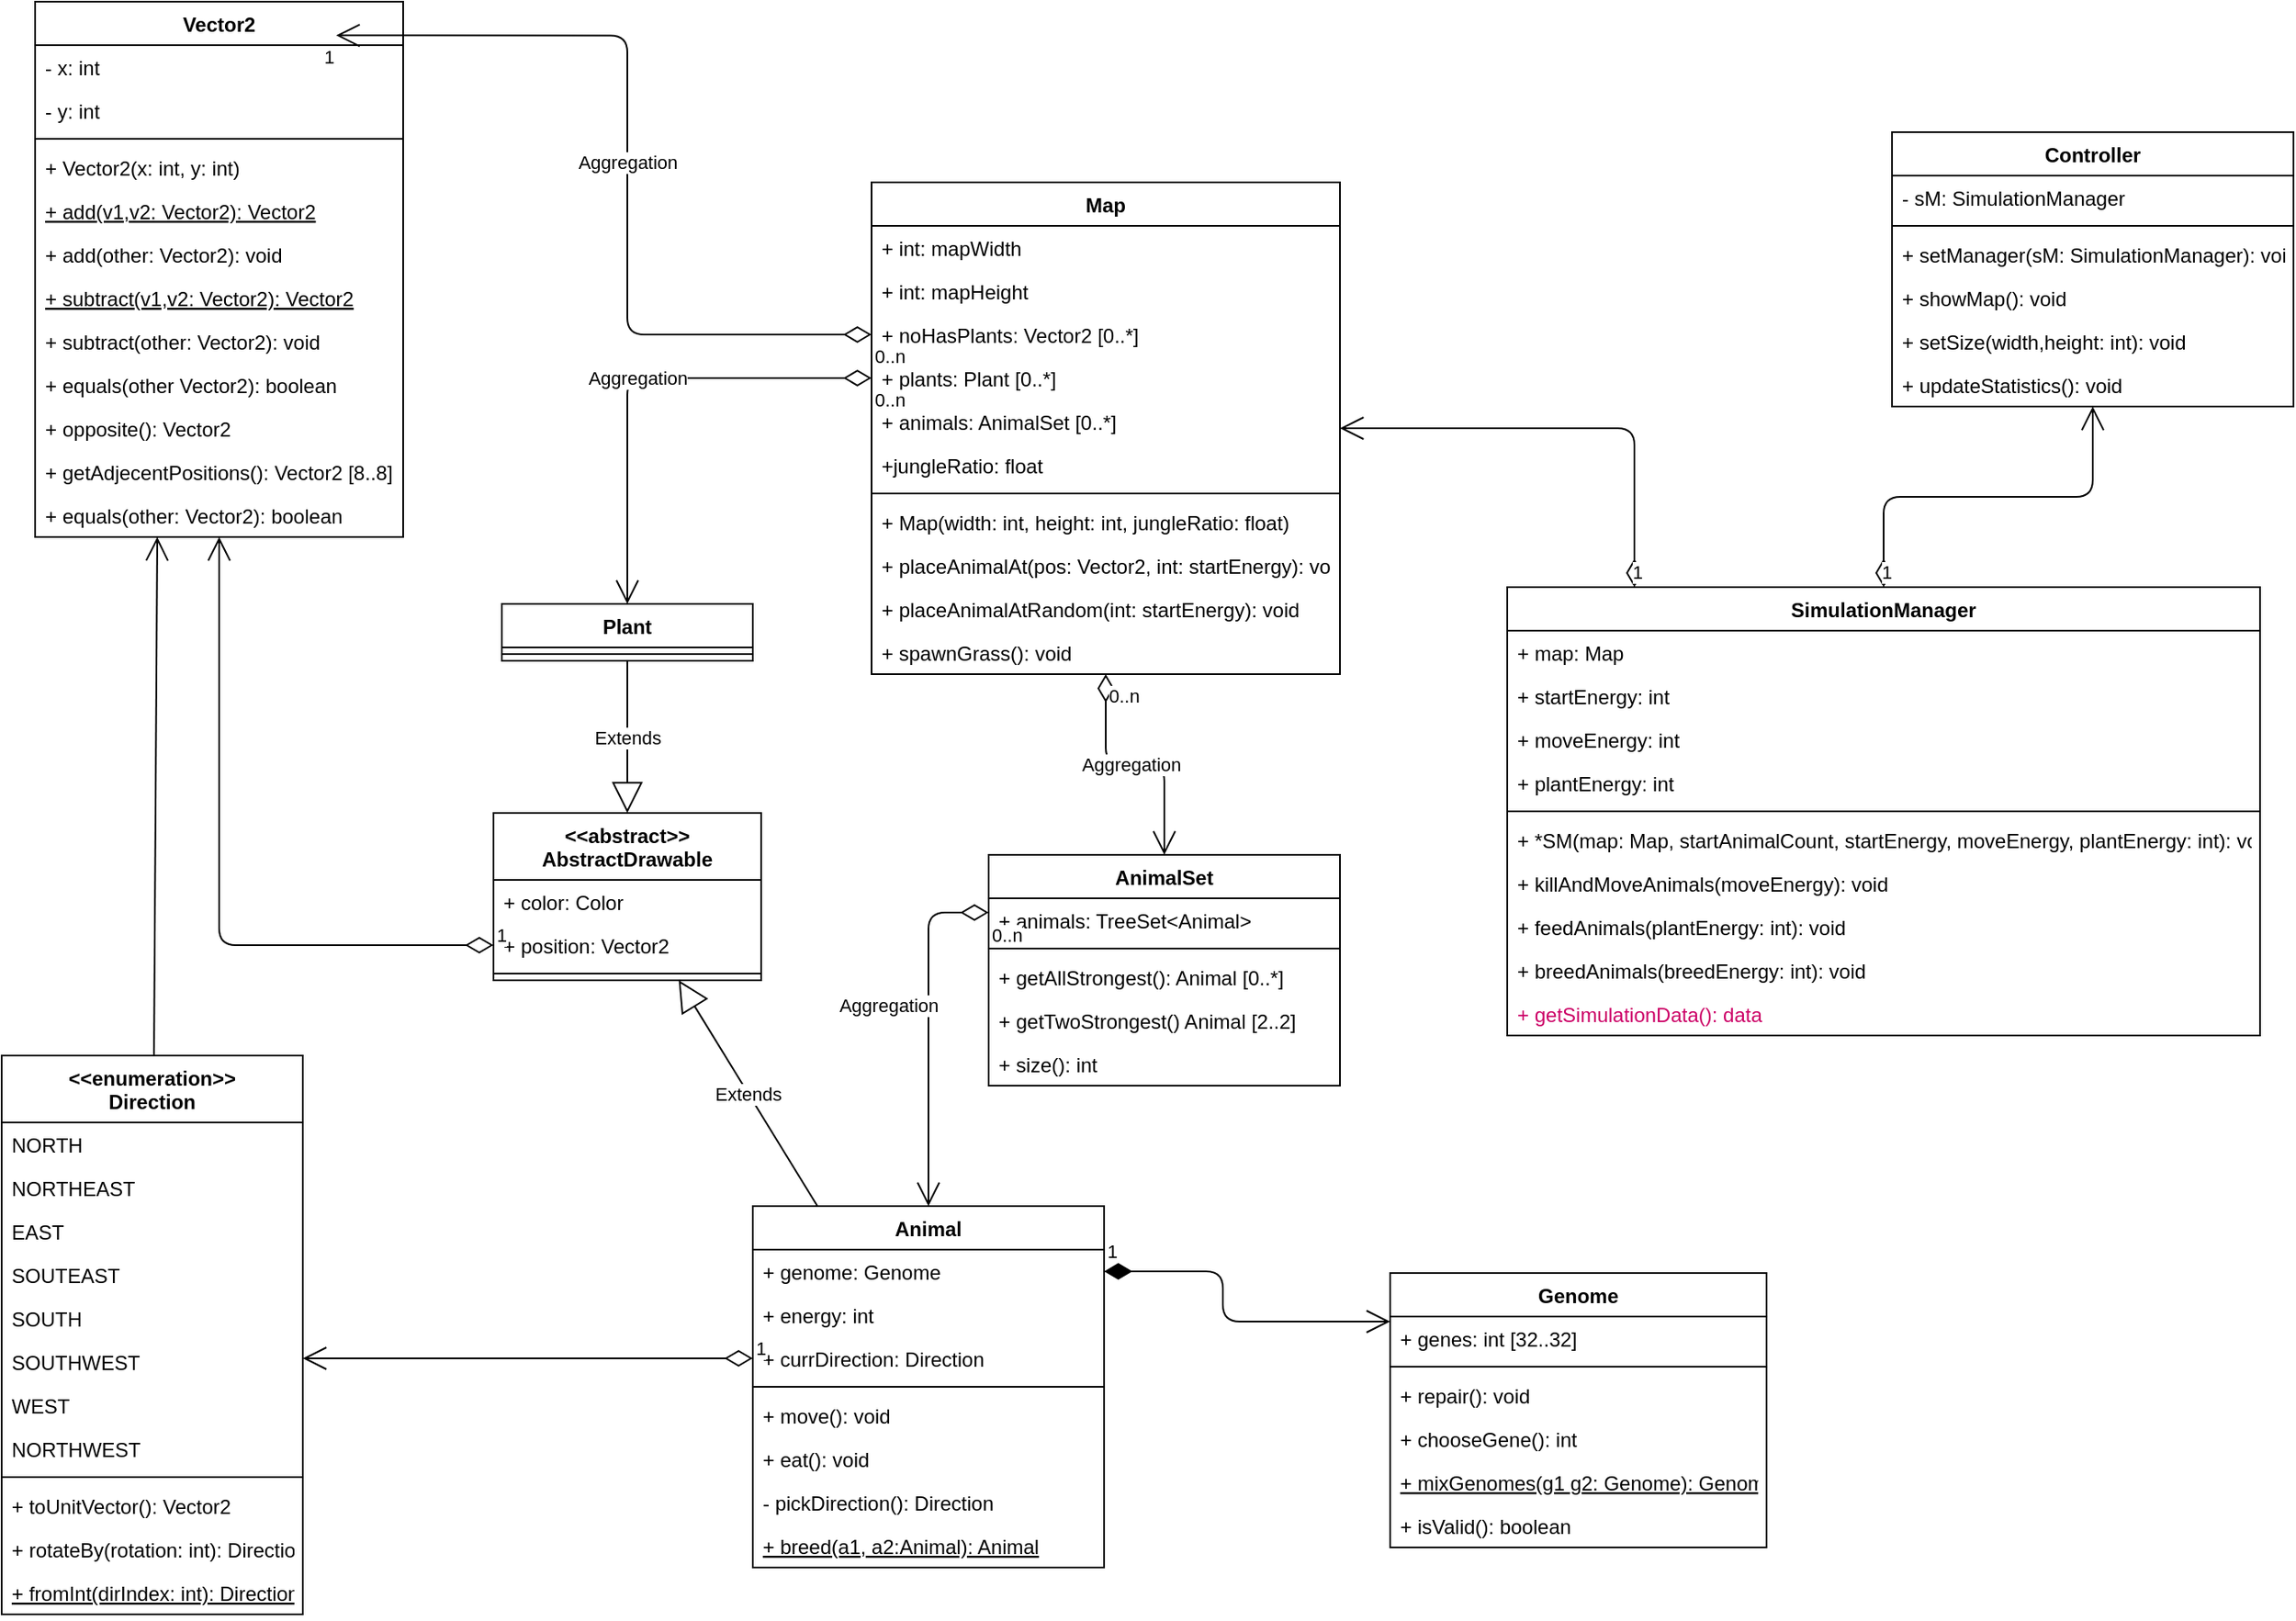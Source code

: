 <mxfile version="13.10.9" type="github">
  <diagram id="C5RBs43oDa-KdzZeNtuy" name="Page-1">
    <mxGraphModel dx="1772" dy="958" grid="1" gridSize="10" guides="1" tooltips="1" connect="1" arrows="1" fold="1" page="1" pageScale="1" pageWidth="827" pageHeight="1169" math="0" shadow="0">
      <root>
        <mxCell id="WIyWlLk6GJQsqaUBKTNV-0" />
        <mxCell id="WIyWlLk6GJQsqaUBKTNV-1" parent="WIyWlLk6GJQsqaUBKTNV-0" />
        <mxCell id="9bD5MFyW7w3_eK-m6E7X-30" value="Animal" style="swimlane;fontStyle=1;align=center;verticalAlign=top;childLayout=stackLayout;horizontal=1;startSize=26;horizontalStack=0;resizeParent=1;resizeParentMax=0;resizeLast=0;collapsible=1;marginBottom=0;rounded=0;shadow=0;glass=0;sketch=0;" parent="WIyWlLk6GJQsqaUBKTNV-1" vertex="1">
          <mxGeometry x="489" y="720" width="210" height="216" as="geometry" />
        </mxCell>
        <mxCell id="9bD5MFyW7w3_eK-m6E7X-31" value="+ genome: Genome&#xa;" style="text;strokeColor=none;fillColor=none;align=left;verticalAlign=top;spacingLeft=4;spacingRight=4;overflow=hidden;rotatable=0;points=[[0,0.5],[1,0.5]];portConstraint=eastwest;" parent="9bD5MFyW7w3_eK-m6E7X-30" vertex="1">
          <mxGeometry y="26" width="210" height="26" as="geometry" />
        </mxCell>
        <mxCell id="9bD5MFyW7w3_eK-m6E7X-10" value="+ energy: int" style="text;strokeColor=none;fillColor=none;align=left;verticalAlign=top;spacingLeft=4;spacingRight=4;overflow=hidden;rotatable=0;points=[[0,0.5],[1,0.5]];portConstraint=eastwest;" parent="9bD5MFyW7w3_eK-m6E7X-30" vertex="1">
          <mxGeometry y="52" width="210" height="26" as="geometry" />
        </mxCell>
        <mxCell id="9bD5MFyW7w3_eK-m6E7X-11" value="+ currDirection: Direction" style="text;strokeColor=none;fillColor=none;align=left;verticalAlign=top;spacingLeft=4;spacingRight=4;overflow=hidden;rotatable=0;points=[[0,0.5],[1,0.5]];portConstraint=eastwest;" parent="9bD5MFyW7w3_eK-m6E7X-30" vertex="1">
          <mxGeometry y="78" width="210" height="26" as="geometry" />
        </mxCell>
        <mxCell id="9bD5MFyW7w3_eK-m6E7X-32" value="" style="line;strokeWidth=1;fillColor=none;align=left;verticalAlign=middle;spacingTop=-1;spacingLeft=3;spacingRight=3;rotatable=0;labelPosition=right;points=[];portConstraint=eastwest;" parent="9bD5MFyW7w3_eK-m6E7X-30" vertex="1">
          <mxGeometry y="104" width="210" height="8" as="geometry" />
        </mxCell>
        <mxCell id="9bD5MFyW7w3_eK-m6E7X-35" value="+ move(): void" style="text;strokeColor=none;fillColor=none;align=left;verticalAlign=top;spacingLeft=4;spacingRight=4;overflow=hidden;rotatable=0;points=[[0,0.5],[1,0.5]];portConstraint=eastwest;" parent="9bD5MFyW7w3_eK-m6E7X-30" vertex="1">
          <mxGeometry y="112" width="210" height="26" as="geometry" />
        </mxCell>
        <mxCell id="zN970uJy4WLvNVWKptZo-13" value="+ eat(): void" style="text;strokeColor=none;fillColor=none;align=left;verticalAlign=top;spacingLeft=4;spacingRight=4;overflow=hidden;rotatable=0;points=[[0,0.5],[1,0.5]];portConstraint=eastwest;" parent="9bD5MFyW7w3_eK-m6E7X-30" vertex="1">
          <mxGeometry y="138" width="210" height="26" as="geometry" />
        </mxCell>
        <mxCell id="UQbBmAI9lPM3-o1fwpwT-4" value="- pickDirection(): Direction" style="text;strokeColor=none;fillColor=none;align=left;verticalAlign=top;spacingLeft=4;spacingRight=4;overflow=hidden;rotatable=0;points=[[0,0.5],[1,0.5]];portConstraint=eastwest;fontStyle=0" parent="9bD5MFyW7w3_eK-m6E7X-30" vertex="1">
          <mxGeometry y="164" width="210" height="26" as="geometry" />
        </mxCell>
        <mxCell id="zN970uJy4WLvNVWKptZo-14" value="+ breed(a1, a2:Animal): Animal" style="text;strokeColor=none;fillColor=none;align=left;verticalAlign=top;spacingLeft=4;spacingRight=4;overflow=hidden;rotatable=0;points=[[0,0.5],[1,0.5]];portConstraint=eastwest;fontStyle=4" parent="9bD5MFyW7w3_eK-m6E7X-30" vertex="1">
          <mxGeometry y="190" width="210" height="26" as="geometry" />
        </mxCell>
        <mxCell id="9bD5MFyW7w3_eK-m6E7X-36" value="Plant" style="swimlane;fontStyle=1;align=center;verticalAlign=top;childLayout=stackLayout;horizontal=1;startSize=26;horizontalStack=0;resizeParent=1;resizeParentMax=0;resizeLast=0;collapsible=1;marginBottom=0;rounded=0;shadow=0;glass=0;sketch=0;" parent="WIyWlLk6GJQsqaUBKTNV-1" vertex="1">
          <mxGeometry x="339" y="360" width="150" height="34" as="geometry" />
        </mxCell>
        <mxCell id="9bD5MFyW7w3_eK-m6E7X-38" value="" style="line;strokeWidth=1;fillColor=none;align=left;verticalAlign=middle;spacingTop=-1;spacingLeft=3;spacingRight=3;rotatable=0;labelPosition=right;points=[];portConstraint=eastwest;" parent="9bD5MFyW7w3_eK-m6E7X-36" vertex="1">
          <mxGeometry y="26" width="150" height="8" as="geometry" />
        </mxCell>
        <mxCell id="zN970uJy4WLvNVWKptZo-4" value="&lt;&lt;enumeration&gt;&gt;&#xa;Direction" style="swimlane;fontStyle=1;childLayout=stackLayout;horizontal=1;startSize=40;fillColor=none;horizontalStack=0;resizeParent=1;resizeParentMax=0;resizeLast=0;collapsible=1;marginBottom=0;" parent="WIyWlLk6GJQsqaUBKTNV-1" vertex="1">
          <mxGeometry x="40" y="630" width="180" height="334" as="geometry" />
        </mxCell>
        <mxCell id="zN970uJy4WLvNVWKptZo-5" value="NORTH" style="text;strokeColor=none;fillColor=none;align=left;verticalAlign=top;spacingLeft=4;spacingRight=4;overflow=hidden;rotatable=0;points=[[0,0.5],[1,0.5]];portConstraint=eastwest;" parent="zN970uJy4WLvNVWKptZo-4" vertex="1">
          <mxGeometry y="40" width="180" height="26" as="geometry" />
        </mxCell>
        <mxCell id="zN970uJy4WLvNVWKptZo-6" value="NORTHEAST" style="text;strokeColor=none;fillColor=none;align=left;verticalAlign=top;spacingLeft=4;spacingRight=4;overflow=hidden;rotatable=0;points=[[0,0.5],[1,0.5]];portConstraint=eastwest;" parent="zN970uJy4WLvNVWKptZo-4" vertex="1">
          <mxGeometry y="66" width="180" height="26" as="geometry" />
        </mxCell>
        <mxCell id="zN970uJy4WLvNVWKptZo-7" value="EAST" style="text;strokeColor=none;fillColor=none;align=left;verticalAlign=top;spacingLeft=4;spacingRight=4;overflow=hidden;rotatable=0;points=[[0,0.5],[1,0.5]];portConstraint=eastwest;" parent="zN970uJy4WLvNVWKptZo-4" vertex="1">
          <mxGeometry y="92" width="180" height="26" as="geometry" />
        </mxCell>
        <mxCell id="zN970uJy4WLvNVWKptZo-8" value="SOUTEAST" style="text;strokeColor=none;fillColor=none;align=left;verticalAlign=top;spacingLeft=4;spacingRight=4;overflow=hidden;rotatable=0;points=[[0,0.5],[1,0.5]];portConstraint=eastwest;" parent="zN970uJy4WLvNVWKptZo-4" vertex="1">
          <mxGeometry y="118" width="180" height="26" as="geometry" />
        </mxCell>
        <mxCell id="zN970uJy4WLvNVWKptZo-9" value="SOUTH" style="text;strokeColor=none;fillColor=none;align=left;verticalAlign=top;spacingLeft=4;spacingRight=4;overflow=hidden;rotatable=0;points=[[0,0.5],[1,0.5]];portConstraint=eastwest;" parent="zN970uJy4WLvNVWKptZo-4" vertex="1">
          <mxGeometry y="144" width="180" height="26" as="geometry" />
        </mxCell>
        <mxCell id="zN970uJy4WLvNVWKptZo-10" value="SOUTHWEST&#xa;" style="text;strokeColor=none;fillColor=none;align=left;verticalAlign=top;spacingLeft=4;spacingRight=4;overflow=hidden;rotatable=0;points=[[0,0.5],[1,0.5]];portConstraint=eastwest;" parent="zN970uJy4WLvNVWKptZo-4" vertex="1">
          <mxGeometry y="170" width="180" height="26" as="geometry" />
        </mxCell>
        <mxCell id="zN970uJy4WLvNVWKptZo-11" value="WEST" style="text;strokeColor=none;fillColor=none;align=left;verticalAlign=top;spacingLeft=4;spacingRight=4;overflow=hidden;rotatable=0;points=[[0,0.5],[1,0.5]];portConstraint=eastwest;" parent="zN970uJy4WLvNVWKptZo-4" vertex="1">
          <mxGeometry y="196" width="180" height="26" as="geometry" />
        </mxCell>
        <mxCell id="zN970uJy4WLvNVWKptZo-12" value="NORTHWEST" style="text;strokeColor=none;fillColor=none;align=left;verticalAlign=top;spacingLeft=4;spacingRight=4;overflow=hidden;rotatable=0;points=[[0,0.5],[1,0.5]];portConstraint=eastwest;" parent="zN970uJy4WLvNVWKptZo-4" vertex="1">
          <mxGeometry y="222" width="180" height="26" as="geometry" />
        </mxCell>
        <mxCell id="zN970uJy4WLvNVWKptZo-42" value="" style="line;strokeWidth=1;fillColor=none;align=left;verticalAlign=middle;spacingTop=-1;spacingLeft=3;spacingRight=3;rotatable=0;labelPosition=right;points=[];portConstraint=eastwest;" parent="zN970uJy4WLvNVWKptZo-4" vertex="1">
          <mxGeometry y="248" width="180" height="8" as="geometry" />
        </mxCell>
        <mxCell id="zN970uJy4WLvNVWKptZo-43" value="+ toUnitVector(): Vector2" style="text;strokeColor=none;fillColor=none;align=left;verticalAlign=top;spacingLeft=4;spacingRight=4;overflow=hidden;rotatable=0;points=[[0,0.5],[1,0.5]];portConstraint=eastwest;" parent="zN970uJy4WLvNVWKptZo-4" vertex="1">
          <mxGeometry y="256" width="180" height="26" as="geometry" />
        </mxCell>
        <mxCell id="zN970uJy4WLvNVWKptZo-83" value="+ rotateBy(rotation: int): Direction" style="text;strokeColor=none;fillColor=none;align=left;verticalAlign=top;spacingLeft=4;spacingRight=4;overflow=hidden;rotatable=0;points=[[0,0.5],[1,0.5]];portConstraint=eastwest;" parent="zN970uJy4WLvNVWKptZo-4" vertex="1">
          <mxGeometry y="282" width="180" height="26" as="geometry" />
        </mxCell>
        <mxCell id="BZ-KDEU_Bz37UOXqLRJr-1" value="+ fromInt(dirIndex: int): Direction" style="text;strokeColor=none;fillColor=none;align=left;verticalAlign=top;spacingLeft=4;spacingRight=4;overflow=hidden;rotatable=0;points=[[0,0.5],[1,0.5]];portConstraint=eastwest;fontStyle=4" parent="zN970uJy4WLvNVWKptZo-4" vertex="1">
          <mxGeometry y="308" width="180" height="26" as="geometry" />
        </mxCell>
        <mxCell id="zN970uJy4WLvNVWKptZo-15" value="&lt;&lt;abstract&gt;&gt;&#xa;AbstractDrawable&#xa;" style="swimlane;fontStyle=1;align=center;verticalAlign=top;childLayout=stackLayout;horizontal=1;startSize=40;horizontalStack=0;resizeParent=1;resizeParentMax=0;resizeLast=0;collapsible=1;marginBottom=0;" parent="WIyWlLk6GJQsqaUBKTNV-1" vertex="1">
          <mxGeometry x="334" y="485" width="160" height="100" as="geometry" />
        </mxCell>
        <mxCell id="zN970uJy4WLvNVWKptZo-16" value="+ color: Color" style="text;strokeColor=none;fillColor=none;align=left;verticalAlign=top;spacingLeft=4;spacingRight=4;overflow=hidden;rotatable=0;points=[[0,0.5],[1,0.5]];portConstraint=eastwest;" parent="zN970uJy4WLvNVWKptZo-15" vertex="1">
          <mxGeometry y="40" width="160" height="26" as="geometry" />
        </mxCell>
        <mxCell id="zN970uJy4WLvNVWKptZo-20" value="+ position: Vector2" style="text;strokeColor=none;fillColor=none;align=left;verticalAlign=top;spacingLeft=4;spacingRight=4;overflow=hidden;rotatable=0;points=[[0,0.5],[1,0.5]];portConstraint=eastwest;" parent="zN970uJy4WLvNVWKptZo-15" vertex="1">
          <mxGeometry y="66" width="160" height="26" as="geometry" />
        </mxCell>
        <mxCell id="zN970uJy4WLvNVWKptZo-17" value="" style="line;strokeWidth=1;fillColor=none;align=left;verticalAlign=middle;spacingTop=-1;spacingLeft=3;spacingRight=3;rotatable=0;labelPosition=right;points=[];portConstraint=eastwest;" parent="zN970uJy4WLvNVWKptZo-15" vertex="1">
          <mxGeometry y="92" width="160" height="8" as="geometry" />
        </mxCell>
        <mxCell id="zN970uJy4WLvNVWKptZo-22" value="Extends" style="endArrow=block;endSize=16;endFill=0;html=1;" parent="WIyWlLk6GJQsqaUBKTNV-1" source="9bD5MFyW7w3_eK-m6E7X-30" target="zN970uJy4WLvNVWKptZo-15" edge="1">
          <mxGeometry width="160" relative="1" as="geometry">
            <mxPoint x="700" y="310" as="sourcePoint" />
            <mxPoint x="720" y="340" as="targetPoint" />
          </mxGeometry>
        </mxCell>
        <mxCell id="zN970uJy4WLvNVWKptZo-23" value="Extends" style="endArrow=block;endSize=16;endFill=0;html=1;" parent="WIyWlLk6GJQsqaUBKTNV-1" source="9bD5MFyW7w3_eK-m6E7X-36" target="zN970uJy4WLvNVWKptZo-15" edge="1">
          <mxGeometry width="160" relative="1" as="geometry">
            <mxPoint x="490" y="270" as="sourcePoint" />
            <mxPoint x="540" y="289" as="targetPoint" />
          </mxGeometry>
        </mxCell>
        <mxCell id="zN970uJy4WLvNVWKptZo-24" value="1" style="endArrow=open;html=1;endSize=12;startArrow=diamondThin;startSize=14;startFill=0;edgeStyle=orthogonalEdgeStyle;align=left;verticalAlign=bottom;" parent="WIyWlLk6GJQsqaUBKTNV-1" source="9bD5MFyW7w3_eK-m6E7X-30" target="zN970uJy4WLvNVWKptZo-4" edge="1">
          <mxGeometry x="-1" y="3" relative="1" as="geometry">
            <mxPoint x="390" y="480" as="sourcePoint" />
            <mxPoint x="550" y="480" as="targetPoint" />
            <Array as="points">
              <mxPoint x="270" y="811" />
              <mxPoint x="270" y="811" />
            </Array>
          </mxGeometry>
        </mxCell>
        <mxCell id="zN970uJy4WLvNVWKptZo-25" value="Map" style="swimlane;fontStyle=1;align=center;verticalAlign=top;childLayout=stackLayout;horizontal=1;startSize=26;horizontalStack=0;resizeParent=1;resizeParentMax=0;resizeLast=0;collapsible=1;marginBottom=0;" parent="WIyWlLk6GJQsqaUBKTNV-1" vertex="1">
          <mxGeometry x="560" y="108" width="280" height="294" as="geometry" />
        </mxCell>
        <mxCell id="zN970uJy4WLvNVWKptZo-30" value="+ int: mapWidth" style="text;strokeColor=none;fillColor=none;align=left;verticalAlign=top;spacingLeft=4;spacingRight=4;overflow=hidden;rotatable=0;points=[[0,0.5],[1,0.5]];portConstraint=eastwest;" parent="zN970uJy4WLvNVWKptZo-25" vertex="1">
          <mxGeometry y="26" width="280" height="26" as="geometry" />
        </mxCell>
        <mxCell id="zN970uJy4WLvNVWKptZo-31" value="+ int: mapHeight" style="text;strokeColor=none;fillColor=none;align=left;verticalAlign=top;spacingLeft=4;spacingRight=4;overflow=hidden;rotatable=0;points=[[0,0.5],[1,0.5]];portConstraint=eastwest;" parent="zN970uJy4WLvNVWKptZo-25" vertex="1">
          <mxGeometry y="52" width="280" height="26" as="geometry" />
        </mxCell>
        <mxCell id="UQbBmAI9lPM3-o1fwpwT-17" value="+ noHasPlants: Vector2 [0..*]" style="text;strokeColor=none;fillColor=none;align=left;verticalAlign=top;spacingLeft=4;spacingRight=4;overflow=hidden;rotatable=0;points=[[0,0.5],[1,0.5]];portConstraint=eastwest;" parent="zN970uJy4WLvNVWKptZo-25" vertex="1">
          <mxGeometry y="78" width="280" height="26" as="geometry" />
        </mxCell>
        <mxCell id="zN970uJy4WLvNVWKptZo-61" value="+ plants: Plant [0..*]" style="text;strokeColor=none;fillColor=none;align=left;verticalAlign=top;spacingLeft=4;spacingRight=4;overflow=hidden;rotatable=0;points=[[0,0.5],[1,0.5]];portConstraint=eastwest;" parent="zN970uJy4WLvNVWKptZo-25" vertex="1">
          <mxGeometry y="104" width="280" height="26" as="geometry" />
        </mxCell>
        <mxCell id="zN970uJy4WLvNVWKptZo-60" value="+ animals: AnimalSet [0..*]" style="text;strokeColor=none;fillColor=none;align=left;verticalAlign=top;spacingLeft=4;spacingRight=4;overflow=hidden;rotatable=0;points=[[0,0.5],[1,0.5]];portConstraint=eastwest;" parent="zN970uJy4WLvNVWKptZo-25" vertex="1">
          <mxGeometry y="130" width="280" height="26" as="geometry" />
        </mxCell>
        <mxCell id="zN970uJy4WLvNVWKptZo-32" value="+jungleRatio: float" style="text;strokeColor=none;fillColor=none;align=left;verticalAlign=top;spacingLeft=4;spacingRight=4;overflow=hidden;rotatable=0;points=[[0,0.5],[1,0.5]];portConstraint=eastwest;" parent="zN970uJy4WLvNVWKptZo-25" vertex="1">
          <mxGeometry y="156" width="280" height="26" as="geometry" />
        </mxCell>
        <mxCell id="zN970uJy4WLvNVWKptZo-27" value="" style="line;strokeWidth=1;fillColor=none;align=left;verticalAlign=middle;spacingTop=-1;spacingLeft=3;spacingRight=3;rotatable=0;labelPosition=right;points=[];portConstraint=eastwest;" parent="zN970uJy4WLvNVWKptZo-25" vertex="1">
          <mxGeometry y="182" width="280" height="8" as="geometry" />
        </mxCell>
        <mxCell id="zN970uJy4WLvNVWKptZo-28" value="+ Map(width: int, height: int, jungleRatio: float)" style="text;strokeColor=none;fillColor=none;align=left;verticalAlign=top;spacingLeft=4;spacingRight=4;overflow=hidden;rotatable=0;points=[[0,0.5],[1,0.5]];portConstraint=eastwest;" parent="zN970uJy4WLvNVWKptZo-25" vertex="1">
          <mxGeometry y="190" width="280" height="26" as="geometry" />
        </mxCell>
        <mxCell id="zN970uJy4WLvNVWKptZo-65" value="+ placeAnimalAt(pos: Vector2, int: startEnergy): void" style="text;strokeColor=none;fillColor=none;align=left;verticalAlign=top;spacingLeft=4;spacingRight=4;overflow=hidden;rotatable=0;points=[[0,0.5],[1,0.5]];portConstraint=eastwest;" parent="zN970uJy4WLvNVWKptZo-25" vertex="1">
          <mxGeometry y="216" width="280" height="26" as="geometry" />
        </mxCell>
        <mxCell id="BZ-KDEU_Bz37UOXqLRJr-6" value="+ placeAnimalAtRandom(int: startEnergy): void" style="text;strokeColor=none;fillColor=none;align=left;verticalAlign=top;spacingLeft=4;spacingRight=4;overflow=hidden;rotatable=0;points=[[0,0.5],[1,0.5]];portConstraint=eastwest;" parent="zN970uJy4WLvNVWKptZo-25" vertex="1">
          <mxGeometry y="242" width="280" height="26" as="geometry" />
        </mxCell>
        <mxCell id="zN970uJy4WLvNVWKptZo-66" value="+ spawnGrass(): void" style="text;strokeColor=none;fillColor=none;align=left;verticalAlign=top;spacingLeft=4;spacingRight=4;overflow=hidden;rotatable=0;points=[[0,0.5],[1,0.5]];portConstraint=eastwest;" parent="zN970uJy4WLvNVWKptZo-25" vertex="1">
          <mxGeometry y="268" width="280" height="26" as="geometry" />
        </mxCell>
        <mxCell id="zN970uJy4WLvNVWKptZo-33" value="Vector2" style="swimlane;fontStyle=1;align=center;verticalAlign=top;childLayout=stackLayout;horizontal=1;startSize=26;horizontalStack=0;resizeParent=1;resizeParentMax=0;resizeLast=0;collapsible=1;marginBottom=0;" parent="WIyWlLk6GJQsqaUBKTNV-1" vertex="1">
          <mxGeometry x="60" width="220" height="320" as="geometry" />
        </mxCell>
        <mxCell id="zN970uJy4WLvNVWKptZo-34" value="- x: int" style="text;strokeColor=none;fillColor=none;align=left;verticalAlign=top;spacingLeft=4;spacingRight=4;overflow=hidden;rotatable=0;points=[[0,0.5],[1,0.5]];portConstraint=eastwest;" parent="zN970uJy4WLvNVWKptZo-33" vertex="1">
          <mxGeometry y="26" width="220" height="26" as="geometry" />
        </mxCell>
        <mxCell id="zN970uJy4WLvNVWKptZo-37" value="- y: int" style="text;strokeColor=none;fillColor=none;align=left;verticalAlign=top;spacingLeft=4;spacingRight=4;overflow=hidden;rotatable=0;points=[[0,0.5],[1,0.5]];portConstraint=eastwest;" parent="zN970uJy4WLvNVWKptZo-33" vertex="1">
          <mxGeometry y="52" width="220" height="26" as="geometry" />
        </mxCell>
        <mxCell id="zN970uJy4WLvNVWKptZo-35" value="" style="line;strokeWidth=1;fillColor=none;align=left;verticalAlign=middle;spacingTop=-1;spacingLeft=3;spacingRight=3;rotatable=0;labelPosition=right;points=[];portConstraint=eastwest;" parent="zN970uJy4WLvNVWKptZo-33" vertex="1">
          <mxGeometry y="78" width="220" height="8" as="geometry" />
        </mxCell>
        <mxCell id="zN970uJy4WLvNVWKptZo-36" value="+ Vector2(x: int, y: int)" style="text;strokeColor=none;fillColor=none;align=left;verticalAlign=top;spacingLeft=4;spacingRight=4;overflow=hidden;rotatable=0;points=[[0,0.5],[1,0.5]];portConstraint=eastwest;" parent="zN970uJy4WLvNVWKptZo-33" vertex="1">
          <mxGeometry y="86" width="220" height="26" as="geometry" />
        </mxCell>
        <mxCell id="BZ-KDEU_Bz37UOXqLRJr-3" value="+ add(v1,v2: Vector2): Vector2" style="text;strokeColor=none;fillColor=none;align=left;verticalAlign=top;spacingLeft=4;spacingRight=4;overflow=hidden;rotatable=0;points=[[0,0.5],[1,0.5]];portConstraint=eastwest;fontStyle=4" parent="zN970uJy4WLvNVWKptZo-33" vertex="1">
          <mxGeometry y="112" width="220" height="26" as="geometry" />
        </mxCell>
        <mxCell id="zN970uJy4WLvNVWKptZo-38" value="+ add(other: Vector2): void" style="text;strokeColor=none;fillColor=none;align=left;verticalAlign=top;spacingLeft=4;spacingRight=4;overflow=hidden;rotatable=0;points=[[0,0.5],[1,0.5]];portConstraint=eastwest;" parent="zN970uJy4WLvNVWKptZo-33" vertex="1">
          <mxGeometry y="138" width="220" height="26" as="geometry" />
        </mxCell>
        <mxCell id="BZ-KDEU_Bz37UOXqLRJr-4" value="+ subtract(v1,v2: Vector2): Vector2" style="text;strokeColor=none;fillColor=none;align=left;verticalAlign=top;spacingLeft=4;spacingRight=4;overflow=hidden;rotatable=0;points=[[0,0.5],[1,0.5]];portConstraint=eastwest;fontStyle=4" parent="zN970uJy4WLvNVWKptZo-33" vertex="1">
          <mxGeometry y="164" width="220" height="26" as="geometry" />
        </mxCell>
        <mxCell id="zN970uJy4WLvNVWKptZo-39" value="+ subtract(other: Vector2): void" style="text;strokeColor=none;fillColor=none;align=left;verticalAlign=top;spacingLeft=4;spacingRight=4;overflow=hidden;rotatable=0;points=[[0,0.5],[1,0.5]];portConstraint=eastwest;" parent="zN970uJy4WLvNVWKptZo-33" vertex="1">
          <mxGeometry y="190" width="220" height="26" as="geometry" />
        </mxCell>
        <mxCell id="zN970uJy4WLvNVWKptZo-40" value="+ equals(other Vector2): boolean" style="text;strokeColor=none;fillColor=none;align=left;verticalAlign=top;spacingLeft=4;spacingRight=4;overflow=hidden;rotatable=0;points=[[0,0.5],[1,0.5]];portConstraint=eastwest;" parent="zN970uJy4WLvNVWKptZo-33" vertex="1">
          <mxGeometry y="216" width="220" height="26" as="geometry" />
        </mxCell>
        <mxCell id="zN970uJy4WLvNVWKptZo-41" value="+ opposite(): Vector2" style="text;strokeColor=none;fillColor=none;align=left;verticalAlign=top;spacingLeft=4;spacingRight=4;overflow=hidden;rotatable=0;points=[[0,0.5],[1,0.5]];portConstraint=eastwest;" parent="zN970uJy4WLvNVWKptZo-33" vertex="1">
          <mxGeometry y="242" width="220" height="26" as="geometry" />
        </mxCell>
        <mxCell id="zN970uJy4WLvNVWKptZo-59" value="+ getAdjecentPositions(): Vector2 [8..8]" style="text;strokeColor=none;fillColor=none;align=left;verticalAlign=top;spacingLeft=4;spacingRight=4;overflow=hidden;rotatable=0;points=[[0,0.5],[1,0.5]];portConstraint=eastwest;" parent="zN970uJy4WLvNVWKptZo-33" vertex="1">
          <mxGeometry y="268" width="220" height="26" as="geometry" />
        </mxCell>
        <mxCell id="BZ-KDEU_Bz37UOXqLRJr-5" value="+ equals(other: Vector2): boolean" style="text;strokeColor=none;fillColor=none;align=left;verticalAlign=top;spacingLeft=4;spacingRight=4;overflow=hidden;rotatable=0;points=[[0,0.5],[1,0.5]];portConstraint=eastwest;" parent="zN970uJy4WLvNVWKptZo-33" vertex="1">
          <mxGeometry y="294" width="220" height="26" as="geometry" />
        </mxCell>
        <mxCell id="zN970uJy4WLvNVWKptZo-45" value="SimulationManager" style="swimlane;fontStyle=1;align=center;verticalAlign=top;childLayout=stackLayout;horizontal=1;startSize=26;horizontalStack=0;resizeParent=1;resizeParentMax=0;resizeLast=0;collapsible=1;marginBottom=0;" parent="WIyWlLk6GJQsqaUBKTNV-1" vertex="1">
          <mxGeometry x="940" y="350" width="450" height="268" as="geometry" />
        </mxCell>
        <mxCell id="zN970uJy4WLvNVWKptZo-54" value="+ map: Map" style="text;strokeColor=none;fillColor=none;align=left;verticalAlign=top;spacingLeft=4;spacingRight=4;overflow=hidden;rotatable=0;points=[[0,0.5],[1,0.5]];portConstraint=eastwest;" parent="zN970uJy4WLvNVWKptZo-45" vertex="1">
          <mxGeometry y="26" width="450" height="26" as="geometry" />
        </mxCell>
        <mxCell id="zN970uJy4WLvNVWKptZo-56" value="+ startEnergy: int" style="text;strokeColor=none;fillColor=none;align=left;verticalAlign=top;spacingLeft=4;spacingRight=4;overflow=hidden;rotatable=0;points=[[0,0.5],[1,0.5]];portConstraint=eastwest;" parent="zN970uJy4WLvNVWKptZo-45" vertex="1">
          <mxGeometry y="52" width="450" height="26" as="geometry" />
        </mxCell>
        <mxCell id="zN970uJy4WLvNVWKptZo-57" value="+ moveEnergy: int" style="text;strokeColor=none;fillColor=none;align=left;verticalAlign=top;spacingLeft=4;spacingRight=4;overflow=hidden;rotatable=0;points=[[0,0.5],[1,0.5]];portConstraint=eastwest;" parent="zN970uJy4WLvNVWKptZo-45" vertex="1">
          <mxGeometry y="78" width="450" height="26" as="geometry" />
        </mxCell>
        <mxCell id="zN970uJy4WLvNVWKptZo-58" value="+ plantEnergy: int" style="text;strokeColor=none;fillColor=none;align=left;verticalAlign=top;spacingLeft=4;spacingRight=4;overflow=hidden;rotatable=0;points=[[0,0.5],[1,0.5]];portConstraint=eastwest;" parent="zN970uJy4WLvNVWKptZo-45" vertex="1">
          <mxGeometry y="104" width="450" height="26" as="geometry" />
        </mxCell>
        <mxCell id="zN970uJy4WLvNVWKptZo-51" value="" style="line;strokeWidth=1;fillColor=none;align=left;verticalAlign=middle;spacingTop=-1;spacingLeft=3;spacingRight=3;rotatable=0;labelPosition=right;points=[];portConstraint=eastwest;" parent="zN970uJy4WLvNVWKptZo-45" vertex="1">
          <mxGeometry y="130" width="450" height="8" as="geometry" />
        </mxCell>
        <mxCell id="zN970uJy4WLvNVWKptZo-55" value="+ *SM(map: Map, startAnimalCount, startEnergy, moveEnergy, plantEnergy: int): void" style="text;strokeColor=none;fillColor=none;align=left;verticalAlign=top;spacingLeft=4;spacingRight=4;overflow=hidden;rotatable=0;points=[[0,0.5],[1,0.5]];portConstraint=eastwest;" parent="zN970uJy4WLvNVWKptZo-45" vertex="1">
          <mxGeometry y="138" width="450" height="26" as="geometry" />
        </mxCell>
        <mxCell id="zN970uJy4WLvNVWKptZo-53" value="+ killAndMoveAnimals(moveEnergy): void" style="text;strokeColor=none;fillColor=none;align=left;verticalAlign=top;spacingLeft=4;spacingRight=4;overflow=hidden;rotatable=0;points=[[0,0.5],[1,0.5]];portConstraint=eastwest;" parent="zN970uJy4WLvNVWKptZo-45" vertex="1">
          <mxGeometry y="164" width="450" height="26" as="geometry" />
        </mxCell>
        <mxCell id="zN970uJy4WLvNVWKptZo-62" value="+ feedAnimals(plantEnergy: int): void" style="text;strokeColor=none;fillColor=none;align=left;verticalAlign=top;spacingLeft=4;spacingRight=4;overflow=hidden;rotatable=0;points=[[0,0.5],[1,0.5]];portConstraint=eastwest;" parent="zN970uJy4WLvNVWKptZo-45" vertex="1">
          <mxGeometry y="190" width="450" height="26" as="geometry" />
        </mxCell>
        <mxCell id="zN970uJy4WLvNVWKptZo-63" value="+ breedAnimals(breedEnergy: int): void" style="text;strokeColor=none;fillColor=none;align=left;verticalAlign=top;spacingLeft=4;spacingRight=4;overflow=hidden;rotatable=0;points=[[0,0.5],[1,0.5]];portConstraint=eastwest;" parent="zN970uJy4WLvNVWKptZo-45" vertex="1">
          <mxGeometry y="216" width="450" height="26" as="geometry" />
        </mxCell>
        <mxCell id="CIvdJTAq0sd7d5FbtNUb-1" value="+ getSimulationData(): data" style="text;strokeColor=none;fillColor=none;align=left;verticalAlign=top;spacingLeft=4;spacingRight=4;overflow=hidden;rotatable=0;points=[[0,0.5],[1,0.5]];portConstraint=eastwest;fontColor=#CC0066;" vertex="1" parent="zN970uJy4WLvNVWKptZo-45">
          <mxGeometry y="242" width="450" height="26" as="geometry" />
        </mxCell>
        <mxCell id="zN970uJy4WLvNVWKptZo-64" value="1" style="endArrow=open;html=1;endSize=12;startArrow=diamondThin;startSize=14;startFill=0;edgeStyle=orthogonalEdgeStyle;align=left;verticalAlign=bottom;exitX=0;exitY=0.5;exitDx=0;exitDy=0;" parent="WIyWlLk6GJQsqaUBKTNV-1" source="zN970uJy4WLvNVWKptZo-20" target="zN970uJy4WLvNVWKptZo-33" edge="1">
          <mxGeometry x="-1" y="3" relative="1" as="geometry">
            <mxPoint x="270" y="511" as="sourcePoint" />
            <mxPoint x="190" y="511" as="targetPoint" />
          </mxGeometry>
        </mxCell>
        <mxCell id="zN970uJy4WLvNVWKptZo-67" value="&lt;div&gt;Aggregation&lt;/div&gt;" style="endArrow=open;html=1;endSize=12;startArrow=diamondThin;startSize=14;startFill=0;edgeStyle=orthogonalEdgeStyle;" parent="WIyWlLk6GJQsqaUBKTNV-1" source="zN970uJy4WLvNVWKptZo-25" target="UQbBmAI9lPM3-o1fwpwT-5" edge="1">
          <mxGeometry x="-0.042" relative="1" as="geometry">
            <mxPoint x="710" y="480" as="sourcePoint" />
            <mxPoint x="870" y="480" as="targetPoint" />
            <mxPoint as="offset" />
          </mxGeometry>
        </mxCell>
        <mxCell id="zN970uJy4WLvNVWKptZo-68" value="0..n" style="edgeLabel;resizable=0;html=1;align=left;verticalAlign=top;" parent="zN970uJy4WLvNVWKptZo-67" connectable="0" vertex="1">
          <mxGeometry x="-1" relative="1" as="geometry" />
        </mxCell>
        <mxCell id="zN970uJy4WLvNVWKptZo-69" value="1" style="edgeLabel;resizable=0;html=1;align=right;verticalAlign=top;" parent="zN970uJy4WLvNVWKptZo-67" connectable="0" vertex="1">
          <mxGeometry x="1" relative="1" as="geometry" />
        </mxCell>
        <mxCell id="zN970uJy4WLvNVWKptZo-70" value="&lt;div&gt;Aggregation&lt;/div&gt;" style="endArrow=open;html=1;endSize=12;startArrow=diamondThin;startSize=14;startFill=0;edgeStyle=orthogonalEdgeStyle;exitX=0;exitY=0.5;exitDx=0;exitDy=0;" parent="WIyWlLk6GJQsqaUBKTNV-1" source="zN970uJy4WLvNVWKptZo-61" target="9bD5MFyW7w3_eK-m6E7X-36" edge="1">
          <mxGeometry relative="1" as="geometry">
            <mxPoint x="480" y="200" as="sourcePoint" />
            <mxPoint x="720" y="470" as="targetPoint" />
            <Array as="points">
              <mxPoint x="414" y="225" />
            </Array>
          </mxGeometry>
        </mxCell>
        <mxCell id="zN970uJy4WLvNVWKptZo-71" value="0..n" style="edgeLabel;resizable=0;html=1;align=left;verticalAlign=top;" parent="zN970uJy4WLvNVWKptZo-70" connectable="0" vertex="1">
          <mxGeometry x="-1" relative="1" as="geometry" />
        </mxCell>
        <mxCell id="zN970uJy4WLvNVWKptZo-78" value="Genome" style="swimlane;fontStyle=1;align=center;verticalAlign=top;childLayout=stackLayout;horizontal=1;startSize=26;horizontalStack=0;resizeParent=1;resizeParentMax=0;resizeLast=0;collapsible=1;marginBottom=0;" parent="WIyWlLk6GJQsqaUBKTNV-1" vertex="1">
          <mxGeometry x="870" y="760" width="225" height="164" as="geometry" />
        </mxCell>
        <mxCell id="zN970uJy4WLvNVWKptZo-79" value="+ genes: int [32..32]" style="text;strokeColor=none;fillColor=none;align=left;verticalAlign=top;spacingLeft=4;spacingRight=4;overflow=hidden;rotatable=0;points=[[0,0.5],[1,0.5]];portConstraint=eastwest;" parent="zN970uJy4WLvNVWKptZo-78" vertex="1">
          <mxGeometry y="26" width="225" height="26" as="geometry" />
        </mxCell>
        <mxCell id="zN970uJy4WLvNVWKptZo-80" value="" style="line;strokeWidth=1;fillColor=none;align=left;verticalAlign=middle;spacingTop=-1;spacingLeft=3;spacingRight=3;rotatable=0;labelPosition=right;points=[];portConstraint=eastwest;" parent="zN970uJy4WLvNVWKptZo-78" vertex="1">
          <mxGeometry y="52" width="225" height="8" as="geometry" />
        </mxCell>
        <mxCell id="zN970uJy4WLvNVWKptZo-81" value="+ repair(): void" style="text;strokeColor=none;fillColor=none;align=left;verticalAlign=top;spacingLeft=4;spacingRight=4;overflow=hidden;rotatable=0;points=[[0,0.5],[1,0.5]];portConstraint=eastwest;" parent="zN970uJy4WLvNVWKptZo-78" vertex="1">
          <mxGeometry y="60" width="225" height="26" as="geometry" />
        </mxCell>
        <mxCell id="zN970uJy4WLvNVWKptZo-82" value="+ chooseGene(): int" style="text;strokeColor=none;fillColor=none;align=left;verticalAlign=top;spacingLeft=4;spacingRight=4;overflow=hidden;rotatable=0;points=[[0,0.5],[1,0.5]];portConstraint=eastwest;" parent="zN970uJy4WLvNVWKptZo-78" vertex="1">
          <mxGeometry y="86" width="225" height="26" as="geometry" />
        </mxCell>
        <mxCell id="BZ-KDEU_Bz37UOXqLRJr-0" value="+ mixGenomes(g1 g2: Genome): Genome" style="text;strokeColor=none;fillColor=none;align=left;verticalAlign=top;spacingLeft=4;spacingRight=4;overflow=hidden;rotatable=0;points=[[0,0.5],[1,0.5]];portConstraint=eastwest;fontStyle=4" parent="zN970uJy4WLvNVWKptZo-78" vertex="1">
          <mxGeometry y="112" width="225" height="26" as="geometry" />
        </mxCell>
        <mxCell id="UQbBmAI9lPM3-o1fwpwT-3" value="+ isValid(): boolean" style="text;strokeColor=none;fillColor=none;align=left;verticalAlign=top;spacingLeft=4;spacingRight=4;overflow=hidden;rotatable=0;points=[[0,0.5],[1,0.5]];portConstraint=eastwest;" parent="zN970uJy4WLvNVWKptZo-78" vertex="1">
          <mxGeometry y="138" width="225" height="26" as="geometry" />
        </mxCell>
        <mxCell id="zN970uJy4WLvNVWKptZo-84" value="1" style="endArrow=open;html=1;endSize=12;startArrow=diamondThin;startSize=14;startFill=0;edgeStyle=orthogonalEdgeStyle;align=left;verticalAlign=bottom;" parent="WIyWlLk6GJQsqaUBKTNV-1" source="zN970uJy4WLvNVWKptZo-45" target="zN970uJy4WLvNVWKptZo-25" edge="1">
          <mxGeometry x="-1" y="3" relative="1" as="geometry">
            <mxPoint x="1020" y="490" as="sourcePoint" />
            <mxPoint x="1180" y="490" as="targetPoint" />
            <Array as="points">
              <mxPoint x="1016" y="255" />
            </Array>
          </mxGeometry>
        </mxCell>
        <mxCell id="zN970uJy4WLvNVWKptZo-89" value="1" style="endArrow=open;html=1;endSize=12;startArrow=diamondThin;startSize=14;startFill=1;edgeStyle=orthogonalEdgeStyle;align=left;verticalAlign=bottom;exitX=1;exitY=0.5;exitDx=0;exitDy=0;" parent="WIyWlLk6GJQsqaUBKTNV-1" source="9bD5MFyW7w3_eK-m6E7X-31" target="zN970uJy4WLvNVWKptZo-78" edge="1">
          <mxGeometry x="-1" y="3" relative="1" as="geometry">
            <mxPoint x="310" y="380" as="sourcePoint" />
            <mxPoint x="470" y="380" as="targetPoint" />
            <Array as="points">
              <mxPoint x="770" y="759" />
              <mxPoint x="770" y="789" />
            </Array>
          </mxGeometry>
        </mxCell>
        <mxCell id="BZ-KDEU_Bz37UOXqLRJr-7" value="Controller" style="swimlane;fontStyle=1;align=center;verticalAlign=top;childLayout=stackLayout;horizontal=1;startSize=26;horizontalStack=0;resizeParent=1;resizeParentMax=0;resizeLast=0;collapsible=1;marginBottom=0;" parent="WIyWlLk6GJQsqaUBKTNV-1" vertex="1">
          <mxGeometry x="1170" y="78" width="240" height="164" as="geometry" />
        </mxCell>
        <mxCell id="BZ-KDEU_Bz37UOXqLRJr-8" value="- sM: SimulationManager " style="text;strokeColor=none;fillColor=none;align=left;verticalAlign=top;spacingLeft=4;spacingRight=4;overflow=hidden;rotatable=0;points=[[0,0.5],[1,0.5]];portConstraint=eastwest;" parent="BZ-KDEU_Bz37UOXqLRJr-7" vertex="1">
          <mxGeometry y="26" width="240" height="26" as="geometry" />
        </mxCell>
        <mxCell id="BZ-KDEU_Bz37UOXqLRJr-9" value="" style="line;strokeWidth=1;fillColor=none;align=left;verticalAlign=middle;spacingTop=-1;spacingLeft=3;spacingRight=3;rotatable=0;labelPosition=right;points=[];portConstraint=eastwest;" parent="BZ-KDEU_Bz37UOXqLRJr-7" vertex="1">
          <mxGeometry y="52" width="240" height="8" as="geometry" />
        </mxCell>
        <mxCell id="BZ-KDEU_Bz37UOXqLRJr-10" value="+ setManager(sM: SimulationManager): void" style="text;strokeColor=none;fillColor=none;align=left;verticalAlign=top;spacingLeft=4;spacingRight=4;overflow=hidden;rotatable=0;points=[[0,0.5],[1,0.5]];portConstraint=eastwest;" parent="BZ-KDEU_Bz37UOXqLRJr-7" vertex="1">
          <mxGeometry y="60" width="240" height="26" as="geometry" />
        </mxCell>
        <mxCell id="BZ-KDEU_Bz37UOXqLRJr-11" value="+ showMap(): void" style="text;strokeColor=none;fillColor=none;align=left;verticalAlign=top;spacingLeft=4;spacingRight=4;overflow=hidden;rotatable=0;points=[[0,0.5],[1,0.5]];portConstraint=eastwest;" parent="BZ-KDEU_Bz37UOXqLRJr-7" vertex="1">
          <mxGeometry y="86" width="240" height="26" as="geometry" />
        </mxCell>
        <mxCell id="BZ-KDEU_Bz37UOXqLRJr-12" value="+ setSize(width,height: int): void" style="text;strokeColor=none;fillColor=none;align=left;verticalAlign=top;spacingLeft=4;spacingRight=4;overflow=hidden;rotatable=0;points=[[0,0.5],[1,0.5]];portConstraint=eastwest;" parent="BZ-KDEU_Bz37UOXqLRJr-7" vertex="1">
          <mxGeometry y="112" width="240" height="26" as="geometry" />
        </mxCell>
        <mxCell id="CIvdJTAq0sd7d5FbtNUb-0" value="+ updateStatistics(): void" style="text;strokeColor=none;fillColor=none;align=left;verticalAlign=top;spacingLeft=4;spacingRight=4;overflow=hidden;rotatable=0;points=[[0,0.5],[1,0.5]];portConstraint=eastwest;" vertex="1" parent="BZ-KDEU_Bz37UOXqLRJr-7">
          <mxGeometry y="138" width="240" height="26" as="geometry" />
        </mxCell>
        <mxCell id="UQbBmAI9lPM3-o1fwpwT-0" value="1" style="endArrow=open;html=1;endSize=12;startArrow=diamondThin;startSize=14;startFill=0;edgeStyle=orthogonalEdgeStyle;align=left;verticalAlign=bottom;" parent="WIyWlLk6GJQsqaUBKTNV-1" source="zN970uJy4WLvNVWKptZo-45" target="BZ-KDEU_Bz37UOXqLRJr-7" edge="1">
          <mxGeometry x="-1" y="3" relative="1" as="geometry">
            <mxPoint x="1505" y="361" as="sourcePoint" />
            <mxPoint x="1399" y="477" as="targetPoint" />
            <Array as="points" />
          </mxGeometry>
        </mxCell>
        <mxCell id="UQbBmAI9lPM3-o1fwpwT-5" value="AnimalSet" style="swimlane;fontStyle=1;align=center;verticalAlign=top;childLayout=stackLayout;horizontal=1;startSize=26;horizontalStack=0;resizeParent=1;resizeParentMax=0;resizeLast=0;collapsible=1;marginBottom=0;rounded=0;shadow=0;glass=0;sketch=0;" parent="WIyWlLk6GJQsqaUBKTNV-1" vertex="1">
          <mxGeometry x="630" y="510" width="210" height="138" as="geometry" />
        </mxCell>
        <mxCell id="UQbBmAI9lPM3-o1fwpwT-6" value="+ animals: TreeSet&lt;Animal&gt;" style="text;strokeColor=none;fillColor=none;align=left;verticalAlign=top;spacingLeft=4;spacingRight=4;overflow=hidden;rotatable=0;points=[[0,0.5],[1,0.5]];portConstraint=eastwest;" parent="UQbBmAI9lPM3-o1fwpwT-5" vertex="1">
          <mxGeometry y="26" width="210" height="26" as="geometry" />
        </mxCell>
        <mxCell id="UQbBmAI9lPM3-o1fwpwT-9" value="" style="line;strokeWidth=1;fillColor=none;align=left;verticalAlign=middle;spacingTop=-1;spacingLeft=3;spacingRight=3;rotatable=0;labelPosition=right;points=[];portConstraint=eastwest;" parent="UQbBmAI9lPM3-o1fwpwT-5" vertex="1">
          <mxGeometry y="52" width="210" height="8" as="geometry" />
        </mxCell>
        <mxCell id="UQbBmAI9lPM3-o1fwpwT-10" value="+ getAllStrongest(): Animal [0..*]" style="text;strokeColor=none;fillColor=none;align=left;verticalAlign=top;spacingLeft=4;spacingRight=4;overflow=hidden;rotatable=0;points=[[0,0.5],[1,0.5]];portConstraint=eastwest;" parent="UQbBmAI9lPM3-o1fwpwT-5" vertex="1">
          <mxGeometry y="60" width="210" height="26" as="geometry" />
        </mxCell>
        <mxCell id="UQbBmAI9lPM3-o1fwpwT-11" value="+ getTwoStrongest() Animal [2..2]" style="text;strokeColor=none;fillColor=none;align=left;verticalAlign=top;spacingLeft=4;spacingRight=4;overflow=hidden;rotatable=0;points=[[0,0.5],[1,0.5]];portConstraint=eastwest;" parent="UQbBmAI9lPM3-o1fwpwT-5" vertex="1">
          <mxGeometry y="86" width="210" height="26" as="geometry" />
        </mxCell>
        <mxCell id="UQbBmAI9lPM3-o1fwpwT-12" value="+ size(): int" style="text;strokeColor=none;fillColor=none;align=left;verticalAlign=top;spacingLeft=4;spacingRight=4;overflow=hidden;rotatable=0;points=[[0,0.5],[1,0.5]];portConstraint=eastwest;fontStyle=0" parent="UQbBmAI9lPM3-o1fwpwT-5" vertex="1">
          <mxGeometry y="112" width="210" height="26" as="geometry" />
        </mxCell>
        <mxCell id="UQbBmAI9lPM3-o1fwpwT-14" value="&lt;div&gt;Aggregation&lt;/div&gt;" style="endArrow=open;html=1;endSize=12;startArrow=diamondThin;startSize=14;startFill=0;edgeStyle=orthogonalEdgeStyle;exitX=0;exitY=0.25;exitDx=0;exitDy=0;" parent="WIyWlLk6GJQsqaUBKTNV-1" source="UQbBmAI9lPM3-o1fwpwT-5" target="9bD5MFyW7w3_eK-m6E7X-30" edge="1">
          <mxGeometry x="-0.138" y="-24" relative="1" as="geometry">
            <mxPoint x="570" y="790" as="sourcePoint" />
            <mxPoint x="380" y="835" as="targetPoint" />
            <mxPoint as="offset" />
          </mxGeometry>
        </mxCell>
        <mxCell id="UQbBmAI9lPM3-o1fwpwT-15" value="0..n" style="edgeLabel;resizable=0;html=1;align=left;verticalAlign=top;" parent="UQbBmAI9lPM3-o1fwpwT-14" connectable="0" vertex="1">
          <mxGeometry x="-1" relative="1" as="geometry" />
        </mxCell>
        <mxCell id="UQbBmAI9lPM3-o1fwpwT-18" value="&lt;div&gt;Aggregation&lt;/div&gt;" style="endArrow=open;html=1;endSize=12;startArrow=diamondThin;startSize=14;startFill=0;edgeStyle=orthogonalEdgeStyle;entryX=0.818;entryY=0.063;entryDx=0;entryDy=0;entryPerimeter=0;exitX=0;exitY=0.5;exitDx=0;exitDy=0;" parent="WIyWlLk6GJQsqaUBKTNV-1" source="UQbBmAI9lPM3-o1fwpwT-17" target="zN970uJy4WLvNVWKptZo-33" edge="1">
          <mxGeometry relative="1" as="geometry">
            <mxPoint x="561.0" y="70.0" as="sourcePoint" />
            <mxPoint x="414" y="190" as="targetPoint" />
            <Array as="points">
              <mxPoint x="414" y="199" />
              <mxPoint x="414" y="20" />
            </Array>
          </mxGeometry>
        </mxCell>
        <mxCell id="UQbBmAI9lPM3-o1fwpwT-19" value="0..n" style="edgeLabel;resizable=0;html=1;align=left;verticalAlign=top;" parent="UQbBmAI9lPM3-o1fwpwT-18" connectable="0" vertex="1">
          <mxGeometry x="-1" relative="1" as="geometry" />
        </mxCell>
        <mxCell id="UQbBmAI9lPM3-o1fwpwT-20" value="1" style="edgeLabel;resizable=0;html=1;align=right;verticalAlign=top;" parent="UQbBmAI9lPM3-o1fwpwT-18" connectable="0" vertex="1">
          <mxGeometry x="1" relative="1" as="geometry" />
        </mxCell>
        <mxCell id="UQbBmAI9lPM3-o1fwpwT-24" value="" style="endArrow=open;endFill=1;endSize=12;html=1;" parent="WIyWlLk6GJQsqaUBKTNV-1" source="zN970uJy4WLvNVWKptZo-4" edge="1">
          <mxGeometry width="160" relative="1" as="geometry">
            <mxPoint x="120" y="660" as="sourcePoint" />
            <mxPoint x="133" y="320" as="targetPoint" />
          </mxGeometry>
        </mxCell>
      </root>
    </mxGraphModel>
  </diagram>
</mxfile>
